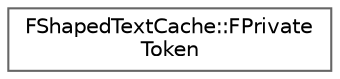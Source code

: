 digraph "Graphical Class Hierarchy"
{
 // INTERACTIVE_SVG=YES
 // LATEX_PDF_SIZE
  bgcolor="transparent";
  edge [fontname=Helvetica,fontsize=10,labelfontname=Helvetica,labelfontsize=10];
  node [fontname=Helvetica,fontsize=10,shape=box,height=0.2,width=0.4];
  rankdir="LR";
  Node0 [id="Node000000",label="FShapedTextCache::FPrivate\lToken",height=0.2,width=0.4,color="grey40", fillcolor="white", style="filled",URL="$d4/de0/structFShapedTextCache_1_1FPrivateToken.html",tooltip=" "];
}
